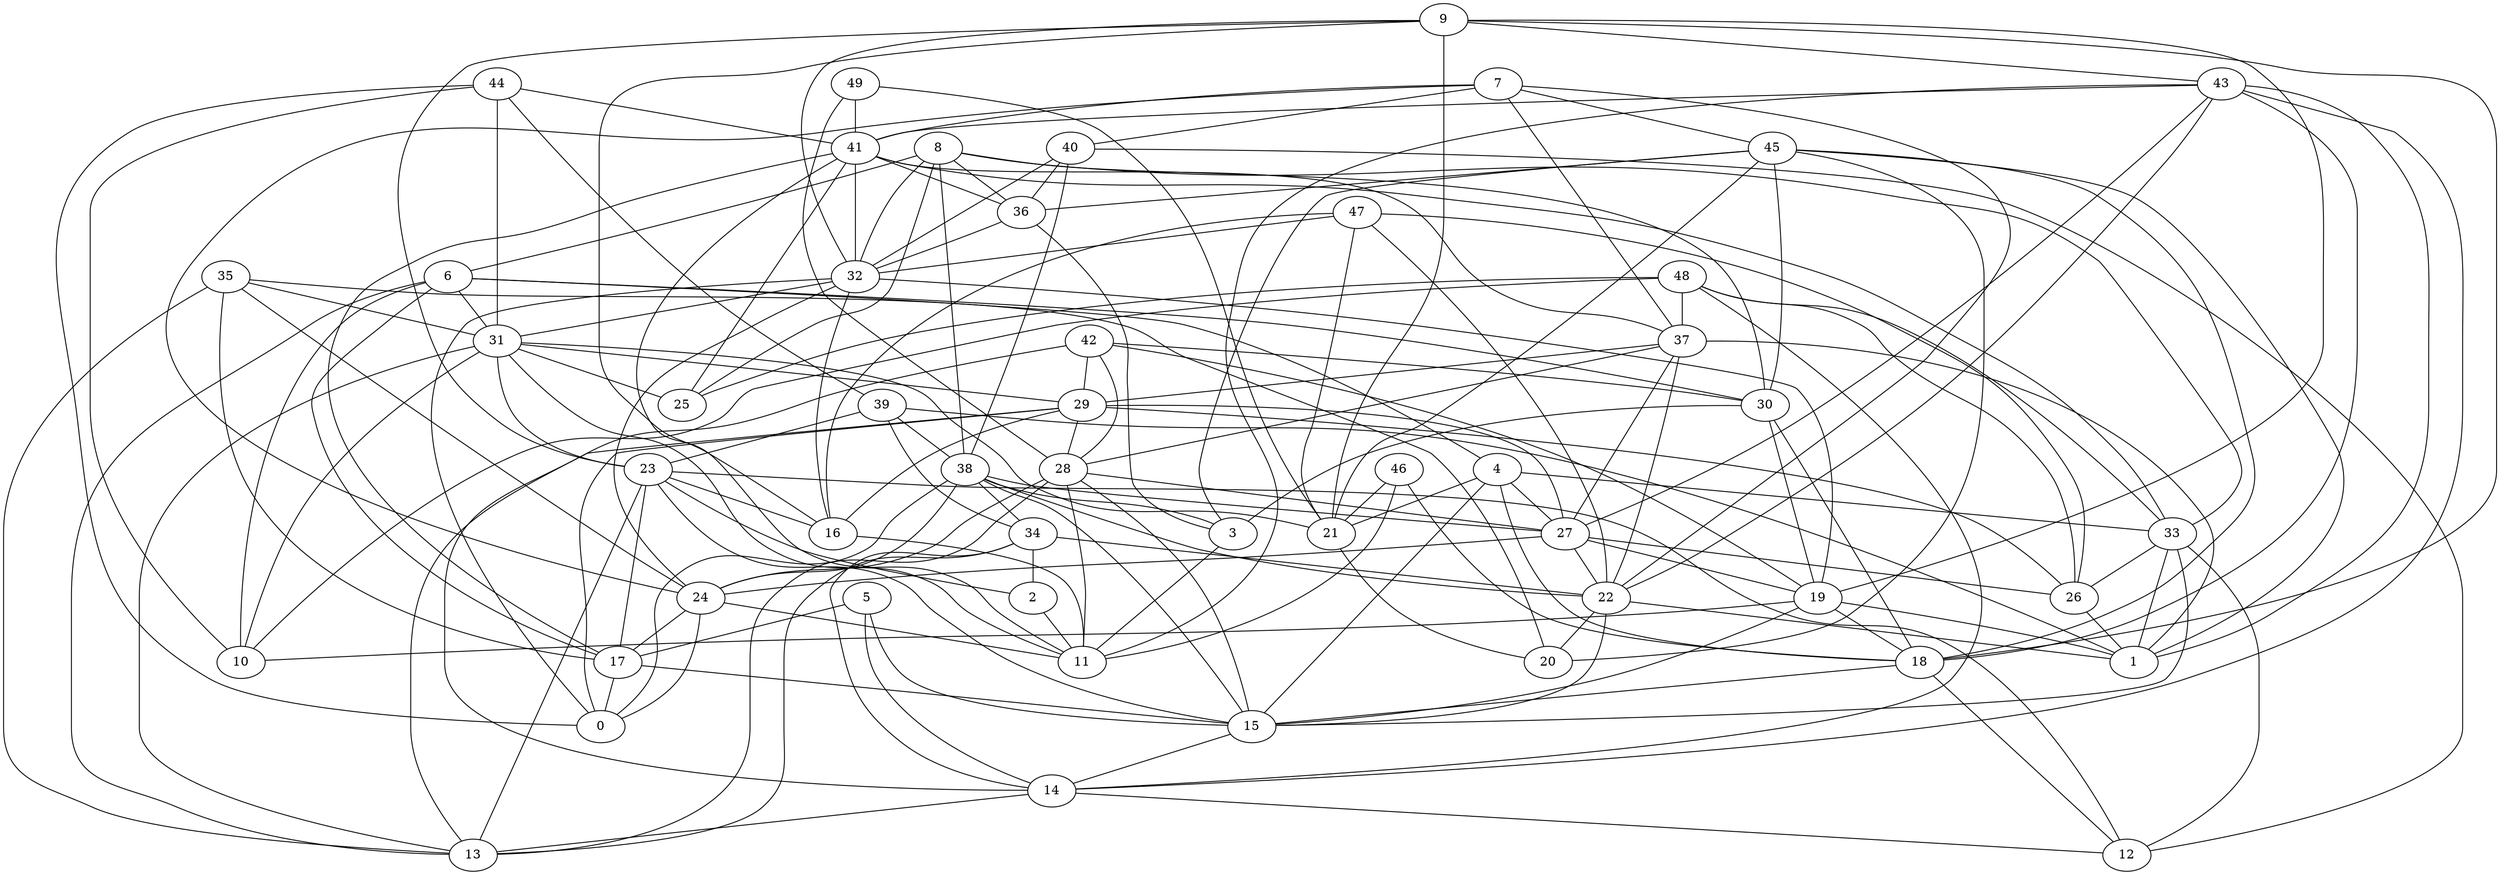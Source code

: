 digraph GG_graph {

subgraph G_graph {
edge [color = black]
"4" -> "15" [dir = none]
"4" -> "18" [dir = none]
"18" -> "15" [dir = none]
"14" -> "13" [dir = none]
"14" -> "12" [dir = none]
"34" -> "2" [dir = none]
"34" -> "14" [dir = none]
"34" -> "13" [dir = none]
"39" -> "1" [dir = none]
"39" -> "34" [dir = none]
"39" -> "23" [dir = none]
"46" -> "18" [dir = none]
"46" -> "11" [dir = none]
"46" -> "21" [dir = none]
"28" -> "27" [dir = none]
"28" -> "11" [dir = none]
"28" -> "24" [dir = none]
"28" -> "15" [dir = none]
"28" -> "13" [dir = none]
"41" -> "25" [dir = none]
"41" -> "17" [dir = none]
"41" -> "36" [dir = none]
"44" -> "39" [dir = none]
"44" -> "31" [dir = none]
"44" -> "41" [dir = none]
"44" -> "10" [dir = none]
"44" -> "0" [dir = none]
"17" -> "15" [dir = none]
"40" -> "12" [dir = none]
"40" -> "32" [dir = none]
"40" -> "36" [dir = none]
"49" -> "28" [dir = none]
"49" -> "41" [dir = none]
"42" -> "29" [dir = none]
"42" -> "14" [dir = none]
"42" -> "19" [dir = none]
"42" -> "28" [dir = none]
"42" -> "30" [dir = none]
"43" -> "18" [dir = none]
"43" -> "1" [dir = none]
"9" -> "18" [dir = none]
"9" -> "23" [dir = none]
"9" -> "19" [dir = none]
"9" -> "43" [dir = none]
"36" -> "32" [dir = none]
"36" -> "3" [dir = none]
"22" -> "20" [dir = none]
"22" -> "1" [dir = none]
"48" -> "26" [dir = none]
"48" -> "37" [dir = none]
"48" -> "14" [dir = none]
"48" -> "25" [dir = none]
"24" -> "11" [dir = none]
"24" -> "17" [dir = none]
"38" -> "15" [dir = none]
"38" -> "24" [dir = none]
"8" -> "6" [dir = none]
"8" -> "32" [dir = none]
"32" -> "0" [dir = none]
"32" -> "19" [dir = none]
"32" -> "31" [dir = none]
"32" -> "16" [dir = none]
"37" -> "28" [dir = none]
"37" -> "22" [dir = none]
"33" -> "15" [dir = none]
"33" -> "26" [dir = none]
"15" -> "14" [dir = none]
"29" -> "16" [dir = none]
"29" -> "13" [dir = none]
"29" -> "26" [dir = none]
"5" -> "17" [dir = none]
"5" -> "15" [dir = none]
"47" -> "21" [dir = none]
"47" -> "32" [dir = none]
"27" -> "19" [dir = none]
"27" -> "24" [dir = none]
"35" -> "17" [dir = none]
"35" -> "24" [dir = none]
"35" -> "20" [dir = none]
"31" -> "13" [dir = none]
"31" -> "21" [dir = none]
"31" -> "11" [dir = none]
"31" -> "25" [dir = none]
"31" -> "10" [dir = none]
"7" -> "41" [dir = none]
"7" -> "24" [dir = none]
"7" -> "37" [dir = none]
"19" -> "18" [dir = none]
"19" -> "15" [dir = none]
"30" -> "18" [dir = none]
"45" -> "3" [dir = none]
"45" -> "30" [dir = none]
"45" -> "21" [dir = none]
"6" -> "17" [dir = none]
"6" -> "13" [dir = none]
"23" -> "15" [dir = none]
"23" -> "17" [dir = none]
"23" -> "2" [dir = none]
"8" -> "38" [dir = none]
"7" -> "40" [dir = none]
"18" -> "12" [dir = none]
"8" -> "25" [dir = none]
"34" -> "22" [dir = none]
"7" -> "22" [dir = none]
"48" -> "10" [dir = none]
"27" -> "26" [dir = none]
"4" -> "27" [dir = none]
"29" -> "27" [dir = none]
"47" -> "16" [dir = none]
"45" -> "1" [dir = none]
"37" -> "29" [dir = none]
"23" -> "12" [dir = none]
"16" -> "11" [dir = none]
"8" -> "30" [dir = none]
"43" -> "27" [dir = none]
"37" -> "1" [dir = none]
"23" -> "13" [dir = none]
"19" -> "10" [dir = none]
"6" -> "31" [dir = none]
"40" -> "38" [dir = none]
"6" -> "4" [dir = none]
"43" -> "22" [dir = none]
"31" -> "23" [dir = none]
"8" -> "33" [dir = none]
"30" -> "19" [dir = none]
"33" -> "1" [dir = none]
"29" -> "0" [dir = none]
"48" -> "33" [dir = none]
"21" -> "20" [dir = none]
"47" -> "22" [dir = none]
"6" -> "10" [dir = none]
"45" -> "18" [dir = none]
"35" -> "31" [dir = none]
"47" -> "26" [dir = none]
"38" -> "22" [dir = none]
"45" -> "20" [dir = none]
"9" -> "32" [dir = none]
"7" -> "45" [dir = none]
"26" -> "1" [dir = none]
"45" -> "36" [dir = none]
"41" -> "11" [dir = none]
"41" -> "33" [dir = none]
"17" -> "0" [dir = none]
"38" -> "27" [dir = none]
"23" -> "16" [dir = none]
"4" -> "21" [dir = none]
"38" -> "0" [dir = none]
"19" -> "1" [dir = none]
"31" -> "29" [dir = none]
"22" -> "15" [dir = none]
"43" -> "41" [dir = none]
"49" -> "21" [dir = none]
"4" -> "33" [dir = none]
"30" -> "3" [dir = none]
"3" -> "11" [dir = none]
"6" -> "30" [dir = none]
"43" -> "11" [dir = none]
"5" -> "14" [dir = none]
"38" -> "34" [dir = none]
"38" -> "3" [dir = none]
"8" -> "36" [dir = none]
"9" -> "21" [dir = none]
"33" -> "12" [dir = none]
"24" -> "0" [dir = none]
"2" -> "11" [dir = none]
"35" -> "13" [dir = none]
"27" -> "22" [dir = none]
"43" -> "14" [dir = none]
"9" -> "16" [dir = none]
"32" -> "24" [dir = none]
"37" -> "27" [dir = none]
"29" -> "28" [dir = none]
"41" -> "37" [dir = none]
"41" -> "32" [dir = none]
"39" -> "38" [dir = none]
}

}
